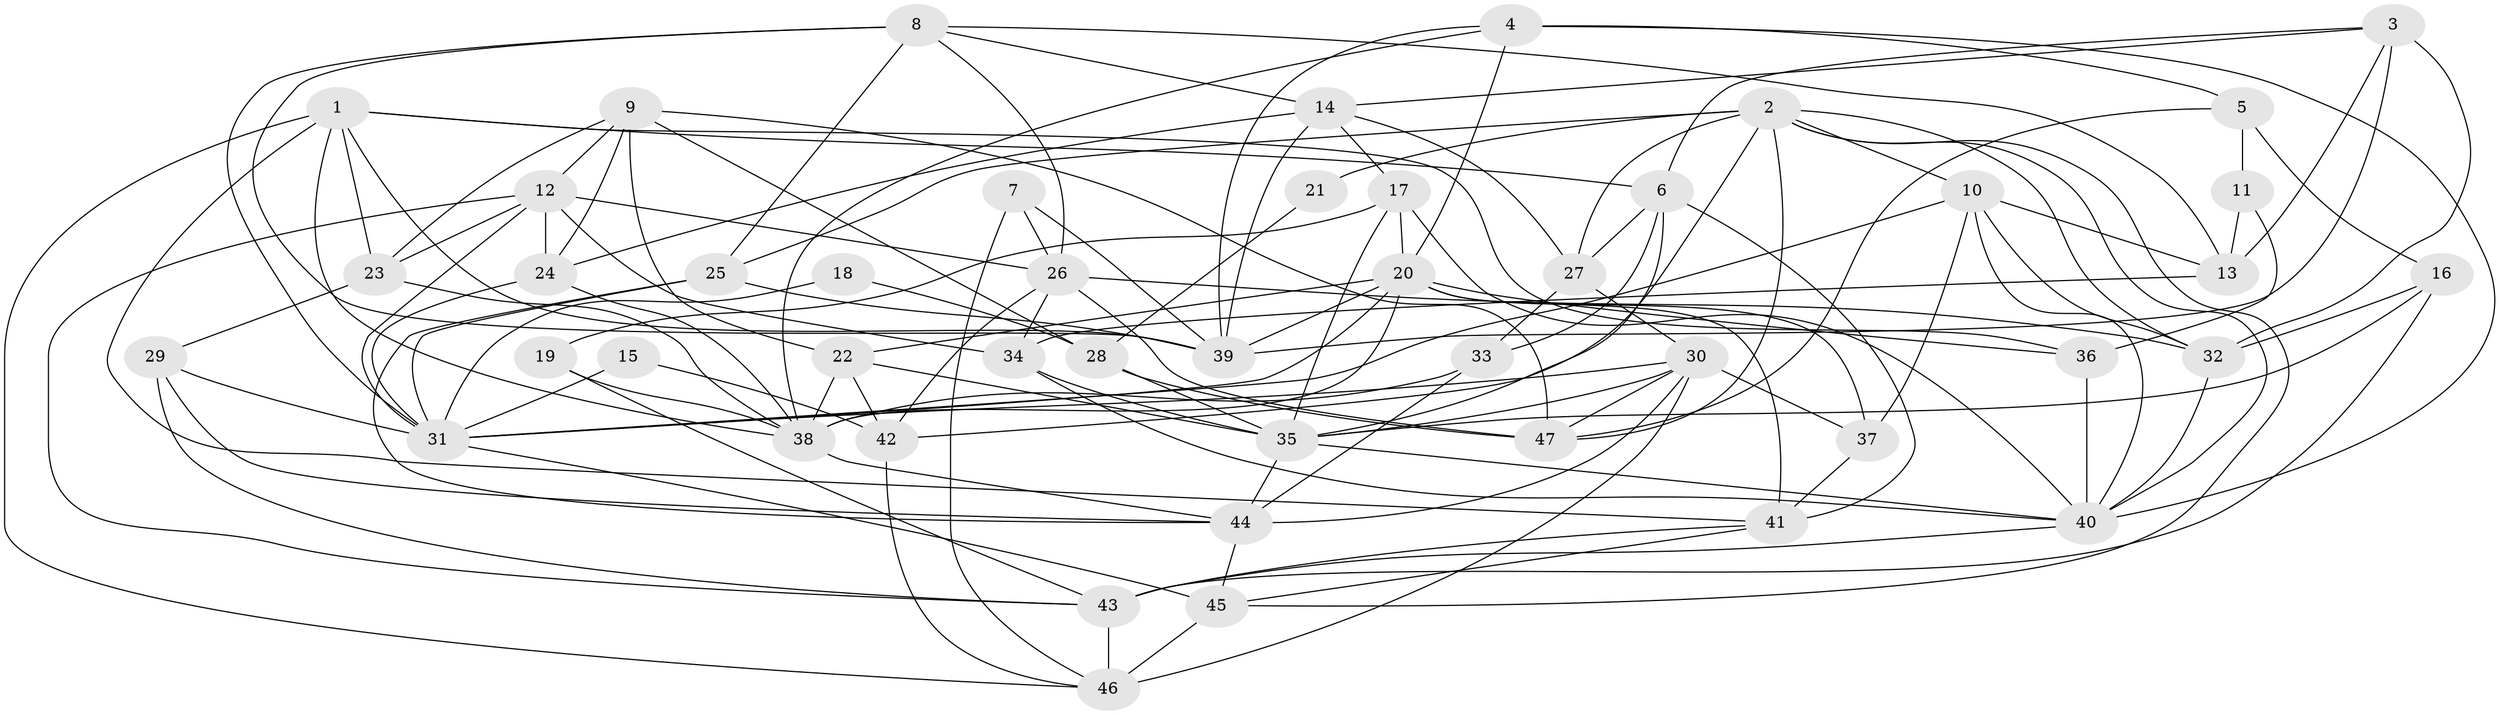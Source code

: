 // original degree distribution, {5: 0.22340425531914893, 3: 0.2978723404255319, 6: 0.0851063829787234, 4: 0.2872340425531915, 2: 0.0851063829787234, 8: 0.010638297872340425, 7: 0.010638297872340425}
// Generated by graph-tools (version 1.1) at 2025/26/03/09/25 03:26:20]
// undirected, 47 vertices, 132 edges
graph export_dot {
graph [start="1"]
  node [color=gray90,style=filled];
  1;
  2;
  3;
  4;
  5;
  6;
  7;
  8;
  9;
  10;
  11;
  12;
  13;
  14;
  15;
  16;
  17;
  18;
  19;
  20;
  21;
  22;
  23;
  24;
  25;
  26;
  27;
  28;
  29;
  30;
  31;
  32;
  33;
  34;
  35;
  36;
  37;
  38;
  39;
  40;
  41;
  42;
  43;
  44;
  45;
  46;
  47;
  1 -- 6 [weight=1.0];
  1 -- 23 [weight=1.0];
  1 -- 36 [weight=1.0];
  1 -- 38 [weight=2.0];
  1 -- 39 [weight=1.0];
  1 -- 41 [weight=1.0];
  1 -- 46 [weight=1.0];
  2 -- 10 [weight=1.0];
  2 -- 21 [weight=1.0];
  2 -- 25 [weight=1.0];
  2 -- 27 [weight=1.0];
  2 -- 32 [weight=1.0];
  2 -- 40 [weight=1.0];
  2 -- 42 [weight=1.0];
  2 -- 45 [weight=1.0];
  2 -- 47 [weight=1.0];
  3 -- 6 [weight=1.0];
  3 -- 13 [weight=1.0];
  3 -- 14 [weight=1.0];
  3 -- 32 [weight=1.0];
  3 -- 39 [weight=1.0];
  4 -- 5 [weight=1.0];
  4 -- 20 [weight=1.0];
  4 -- 38 [weight=1.0];
  4 -- 39 [weight=1.0];
  4 -- 40 [weight=1.0];
  5 -- 11 [weight=1.0];
  5 -- 16 [weight=1.0];
  5 -- 47 [weight=1.0];
  6 -- 27 [weight=1.0];
  6 -- 33 [weight=1.0];
  6 -- 35 [weight=1.0];
  6 -- 41 [weight=1.0];
  7 -- 26 [weight=1.0];
  7 -- 39 [weight=1.0];
  7 -- 46 [weight=1.0];
  8 -- 13 [weight=1.0];
  8 -- 14 [weight=1.0];
  8 -- 25 [weight=1.0];
  8 -- 26 [weight=1.0];
  8 -- 31 [weight=1.0];
  8 -- 39 [weight=1.0];
  9 -- 12 [weight=1.0];
  9 -- 22 [weight=1.0];
  9 -- 23 [weight=1.0];
  9 -- 24 [weight=1.0];
  9 -- 28 [weight=1.0];
  9 -- 47 [weight=1.0];
  10 -- 13 [weight=1.0];
  10 -- 31 [weight=1.0];
  10 -- 32 [weight=1.0];
  10 -- 37 [weight=1.0];
  10 -- 40 [weight=1.0];
  11 -- 13 [weight=1.0];
  11 -- 36 [weight=1.0];
  12 -- 23 [weight=1.0];
  12 -- 24 [weight=1.0];
  12 -- 26 [weight=1.0];
  12 -- 31 [weight=1.0];
  12 -- 34 [weight=1.0];
  12 -- 43 [weight=1.0];
  13 -- 34 [weight=1.0];
  14 -- 17 [weight=1.0];
  14 -- 24 [weight=1.0];
  14 -- 27 [weight=1.0];
  14 -- 39 [weight=1.0];
  15 -- 31 [weight=1.0];
  15 -- 42 [weight=1.0];
  16 -- 32 [weight=1.0];
  16 -- 35 [weight=1.0];
  16 -- 43 [weight=1.0];
  17 -- 19 [weight=1.0];
  17 -- 20 [weight=1.0];
  17 -- 35 [weight=1.0];
  17 -- 40 [weight=1.0];
  18 -- 28 [weight=1.0];
  18 -- 31 [weight=1.0];
  19 -- 38 [weight=1.0];
  19 -- 43 [weight=1.0];
  20 -- 22 [weight=1.0];
  20 -- 31 [weight=1.0];
  20 -- 36 [weight=1.0];
  20 -- 37 [weight=1.0];
  20 -- 38 [weight=1.0];
  20 -- 39 [weight=1.0];
  20 -- 41 [weight=1.0];
  21 -- 28 [weight=1.0];
  22 -- 35 [weight=1.0];
  22 -- 38 [weight=1.0];
  22 -- 42 [weight=1.0];
  23 -- 29 [weight=1.0];
  23 -- 38 [weight=1.0];
  24 -- 31 [weight=1.0];
  24 -- 38 [weight=1.0];
  25 -- 31 [weight=1.0];
  25 -- 39 [weight=1.0];
  25 -- 44 [weight=1.0];
  26 -- 32 [weight=1.0];
  26 -- 34 [weight=1.0];
  26 -- 42 [weight=1.0];
  26 -- 47 [weight=1.0];
  27 -- 30 [weight=1.0];
  27 -- 33 [weight=1.0];
  28 -- 35 [weight=1.0];
  28 -- 47 [weight=2.0];
  29 -- 31 [weight=1.0];
  29 -- 43 [weight=1.0];
  29 -- 44 [weight=1.0];
  30 -- 31 [weight=1.0];
  30 -- 35 [weight=1.0];
  30 -- 37 [weight=1.0];
  30 -- 44 [weight=1.0];
  30 -- 46 [weight=1.0];
  30 -- 47 [weight=1.0];
  31 -- 45 [weight=1.0];
  32 -- 40 [weight=2.0];
  33 -- 38 [weight=1.0];
  33 -- 44 [weight=2.0];
  34 -- 35 [weight=1.0];
  34 -- 40 [weight=2.0];
  35 -- 40 [weight=1.0];
  35 -- 44 [weight=1.0];
  36 -- 40 [weight=1.0];
  37 -- 41 [weight=1.0];
  38 -- 44 [weight=1.0];
  40 -- 43 [weight=1.0];
  41 -- 43 [weight=1.0];
  41 -- 45 [weight=1.0];
  42 -- 46 [weight=1.0];
  43 -- 46 [weight=1.0];
  44 -- 45 [weight=1.0];
  45 -- 46 [weight=2.0];
}
